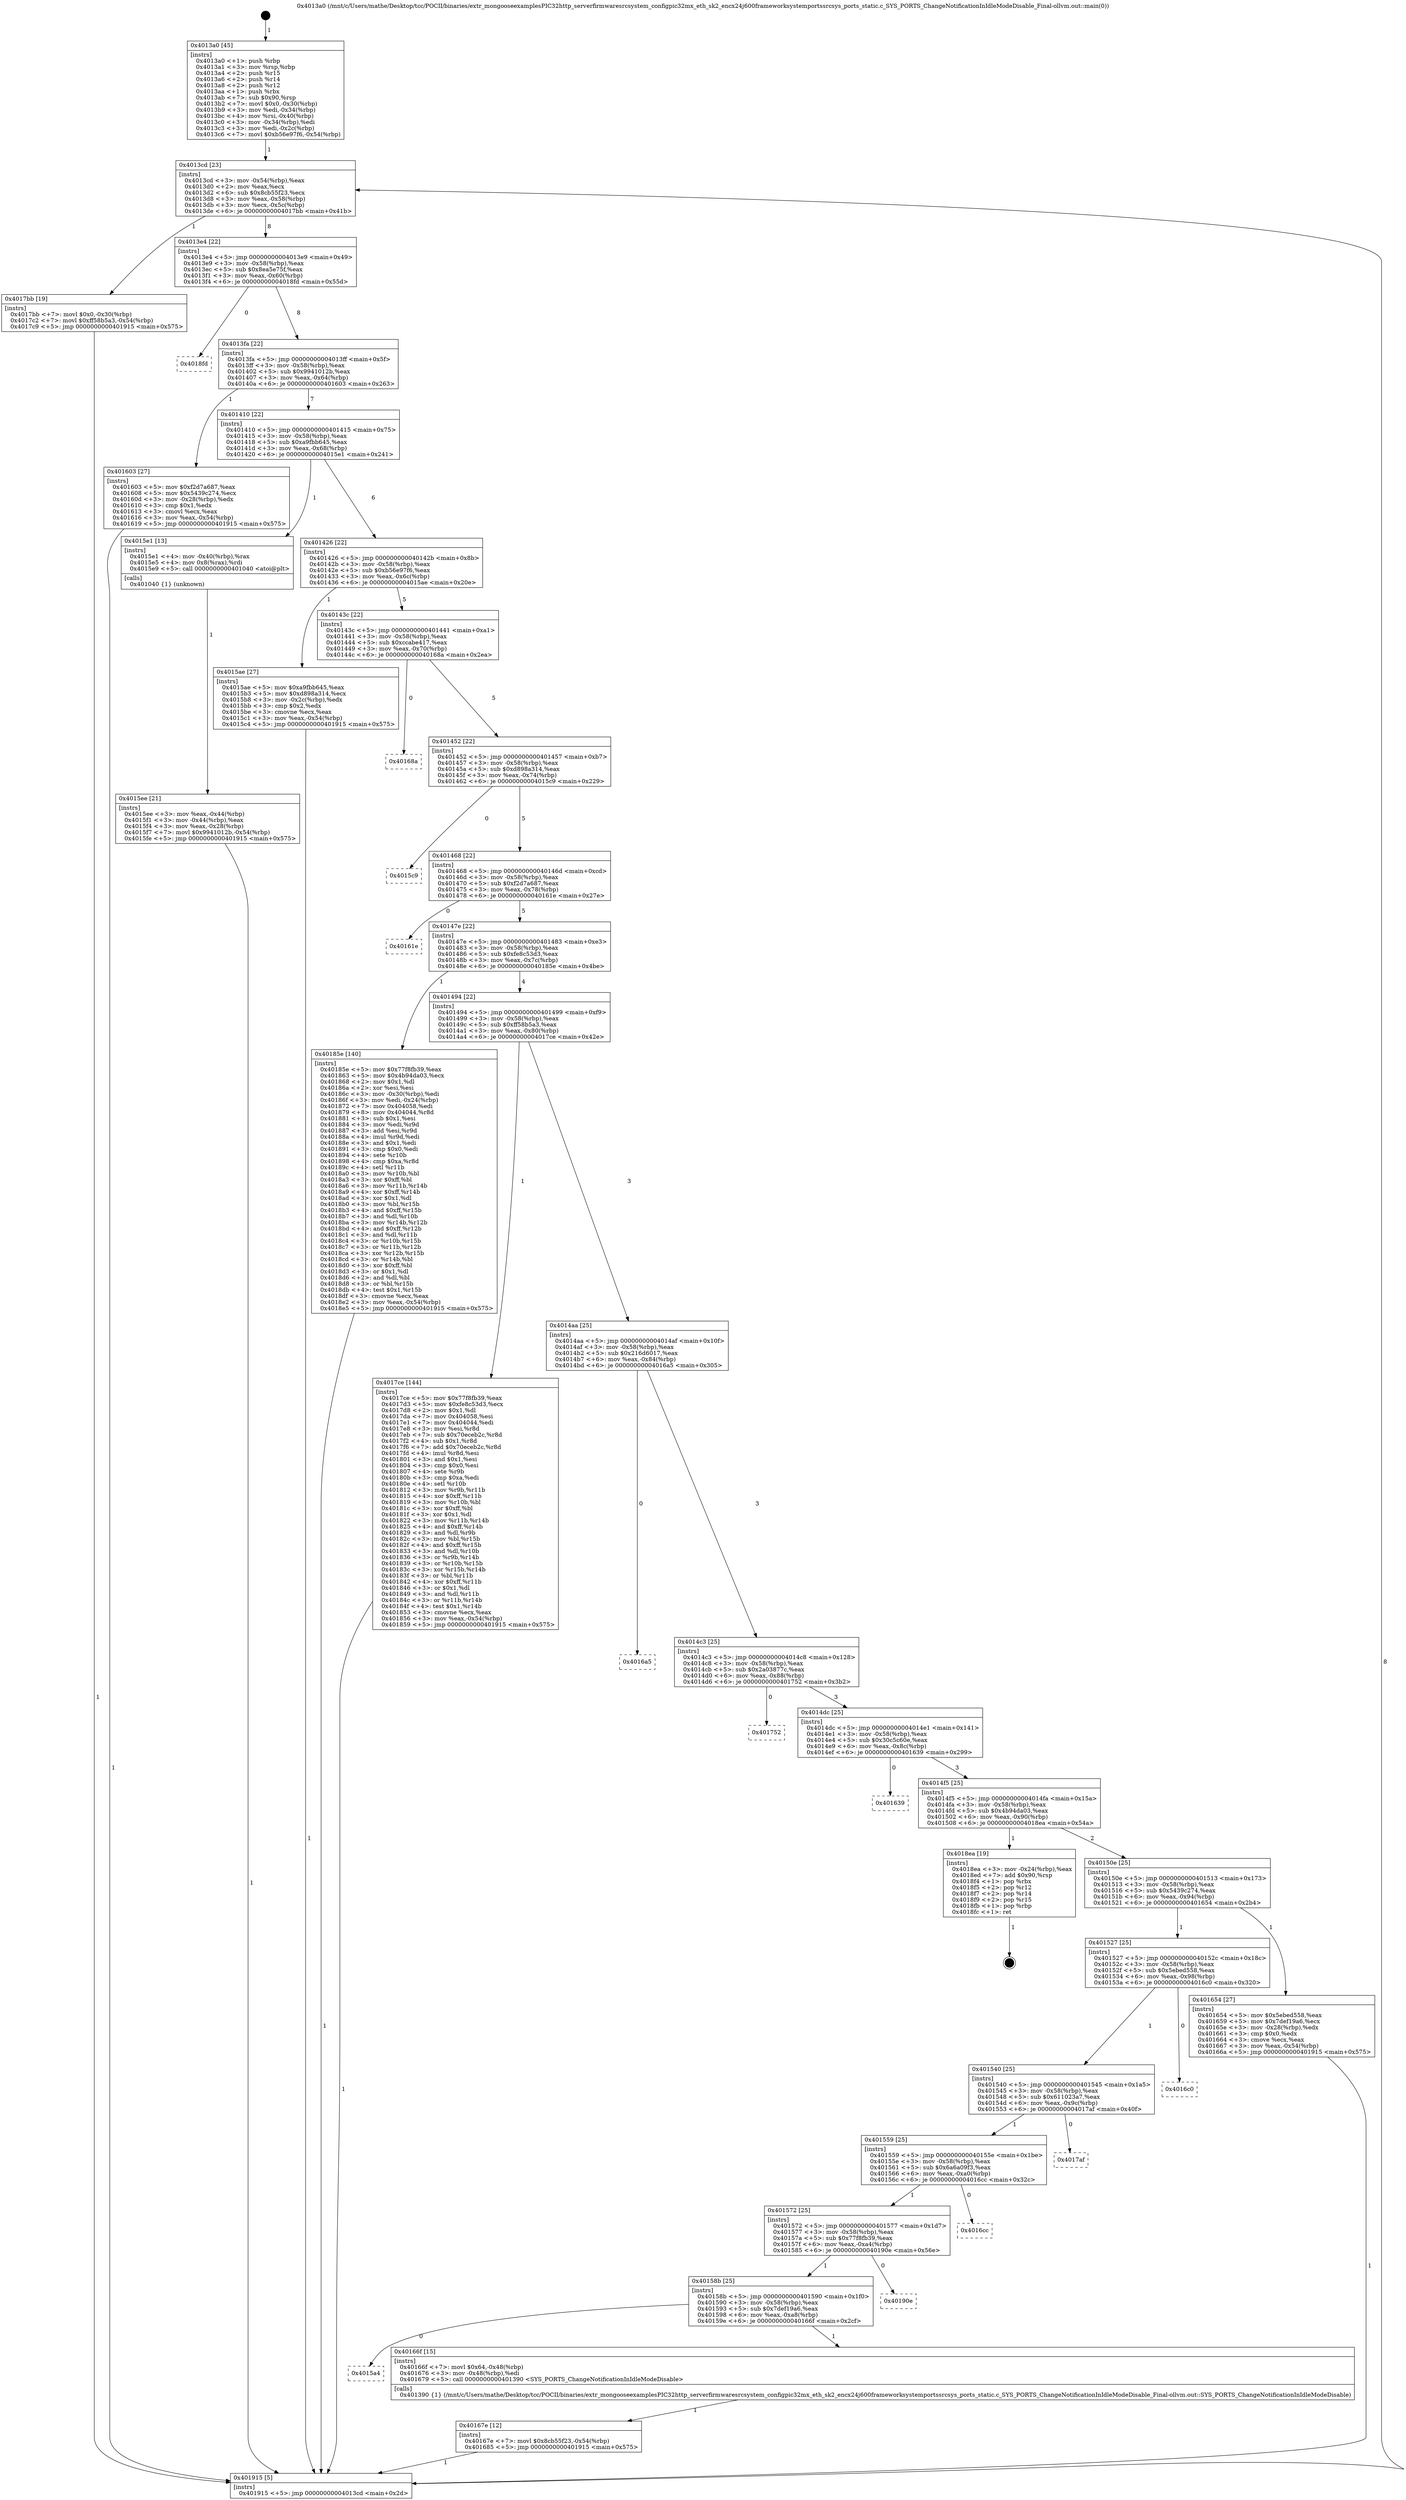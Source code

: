 digraph "0x4013a0" {
  label = "0x4013a0 (/mnt/c/Users/mathe/Desktop/tcc/POCII/binaries/extr_mongooseexamplesPIC32http_serverfirmwaresrcsystem_configpic32mx_eth_sk2_encx24j600frameworksystemportssrcsys_ports_static.c_SYS_PORTS_ChangeNotificationInIdleModeDisable_Final-ollvm.out::main(0))"
  labelloc = "t"
  node[shape=record]

  Entry [label="",width=0.3,height=0.3,shape=circle,fillcolor=black,style=filled]
  "0x4013cd" [label="{
     0x4013cd [23]\l
     | [instrs]\l
     &nbsp;&nbsp;0x4013cd \<+3\>: mov -0x54(%rbp),%eax\l
     &nbsp;&nbsp;0x4013d0 \<+2\>: mov %eax,%ecx\l
     &nbsp;&nbsp;0x4013d2 \<+6\>: sub $0x8cb55f23,%ecx\l
     &nbsp;&nbsp;0x4013d8 \<+3\>: mov %eax,-0x58(%rbp)\l
     &nbsp;&nbsp;0x4013db \<+3\>: mov %ecx,-0x5c(%rbp)\l
     &nbsp;&nbsp;0x4013de \<+6\>: je 00000000004017bb \<main+0x41b\>\l
  }"]
  "0x4017bb" [label="{
     0x4017bb [19]\l
     | [instrs]\l
     &nbsp;&nbsp;0x4017bb \<+7\>: movl $0x0,-0x30(%rbp)\l
     &nbsp;&nbsp;0x4017c2 \<+7\>: movl $0xff58b5a3,-0x54(%rbp)\l
     &nbsp;&nbsp;0x4017c9 \<+5\>: jmp 0000000000401915 \<main+0x575\>\l
  }"]
  "0x4013e4" [label="{
     0x4013e4 [22]\l
     | [instrs]\l
     &nbsp;&nbsp;0x4013e4 \<+5\>: jmp 00000000004013e9 \<main+0x49\>\l
     &nbsp;&nbsp;0x4013e9 \<+3\>: mov -0x58(%rbp),%eax\l
     &nbsp;&nbsp;0x4013ec \<+5\>: sub $0x8ea5e75f,%eax\l
     &nbsp;&nbsp;0x4013f1 \<+3\>: mov %eax,-0x60(%rbp)\l
     &nbsp;&nbsp;0x4013f4 \<+6\>: je 00000000004018fd \<main+0x55d\>\l
  }"]
  Exit [label="",width=0.3,height=0.3,shape=circle,fillcolor=black,style=filled,peripheries=2]
  "0x4018fd" [label="{
     0x4018fd\l
  }", style=dashed]
  "0x4013fa" [label="{
     0x4013fa [22]\l
     | [instrs]\l
     &nbsp;&nbsp;0x4013fa \<+5\>: jmp 00000000004013ff \<main+0x5f\>\l
     &nbsp;&nbsp;0x4013ff \<+3\>: mov -0x58(%rbp),%eax\l
     &nbsp;&nbsp;0x401402 \<+5\>: sub $0x9941012b,%eax\l
     &nbsp;&nbsp;0x401407 \<+3\>: mov %eax,-0x64(%rbp)\l
     &nbsp;&nbsp;0x40140a \<+6\>: je 0000000000401603 \<main+0x263\>\l
  }"]
  "0x40167e" [label="{
     0x40167e [12]\l
     | [instrs]\l
     &nbsp;&nbsp;0x40167e \<+7\>: movl $0x8cb55f23,-0x54(%rbp)\l
     &nbsp;&nbsp;0x401685 \<+5\>: jmp 0000000000401915 \<main+0x575\>\l
  }"]
  "0x401603" [label="{
     0x401603 [27]\l
     | [instrs]\l
     &nbsp;&nbsp;0x401603 \<+5\>: mov $0xf2d7a687,%eax\l
     &nbsp;&nbsp;0x401608 \<+5\>: mov $0x5439c274,%ecx\l
     &nbsp;&nbsp;0x40160d \<+3\>: mov -0x28(%rbp),%edx\l
     &nbsp;&nbsp;0x401610 \<+3\>: cmp $0x1,%edx\l
     &nbsp;&nbsp;0x401613 \<+3\>: cmovl %ecx,%eax\l
     &nbsp;&nbsp;0x401616 \<+3\>: mov %eax,-0x54(%rbp)\l
     &nbsp;&nbsp;0x401619 \<+5\>: jmp 0000000000401915 \<main+0x575\>\l
  }"]
  "0x401410" [label="{
     0x401410 [22]\l
     | [instrs]\l
     &nbsp;&nbsp;0x401410 \<+5\>: jmp 0000000000401415 \<main+0x75\>\l
     &nbsp;&nbsp;0x401415 \<+3\>: mov -0x58(%rbp),%eax\l
     &nbsp;&nbsp;0x401418 \<+5\>: sub $0xa9fbb645,%eax\l
     &nbsp;&nbsp;0x40141d \<+3\>: mov %eax,-0x68(%rbp)\l
     &nbsp;&nbsp;0x401420 \<+6\>: je 00000000004015e1 \<main+0x241\>\l
  }"]
  "0x4015a4" [label="{
     0x4015a4\l
  }", style=dashed]
  "0x4015e1" [label="{
     0x4015e1 [13]\l
     | [instrs]\l
     &nbsp;&nbsp;0x4015e1 \<+4\>: mov -0x40(%rbp),%rax\l
     &nbsp;&nbsp;0x4015e5 \<+4\>: mov 0x8(%rax),%rdi\l
     &nbsp;&nbsp;0x4015e9 \<+5\>: call 0000000000401040 \<atoi@plt\>\l
     | [calls]\l
     &nbsp;&nbsp;0x401040 \{1\} (unknown)\l
  }"]
  "0x401426" [label="{
     0x401426 [22]\l
     | [instrs]\l
     &nbsp;&nbsp;0x401426 \<+5\>: jmp 000000000040142b \<main+0x8b\>\l
     &nbsp;&nbsp;0x40142b \<+3\>: mov -0x58(%rbp),%eax\l
     &nbsp;&nbsp;0x40142e \<+5\>: sub $0xb56e97f6,%eax\l
     &nbsp;&nbsp;0x401433 \<+3\>: mov %eax,-0x6c(%rbp)\l
     &nbsp;&nbsp;0x401436 \<+6\>: je 00000000004015ae \<main+0x20e\>\l
  }"]
  "0x40166f" [label="{
     0x40166f [15]\l
     | [instrs]\l
     &nbsp;&nbsp;0x40166f \<+7\>: movl $0x64,-0x48(%rbp)\l
     &nbsp;&nbsp;0x401676 \<+3\>: mov -0x48(%rbp),%edi\l
     &nbsp;&nbsp;0x401679 \<+5\>: call 0000000000401390 \<SYS_PORTS_ChangeNotificationInIdleModeDisable\>\l
     | [calls]\l
     &nbsp;&nbsp;0x401390 \{1\} (/mnt/c/Users/mathe/Desktop/tcc/POCII/binaries/extr_mongooseexamplesPIC32http_serverfirmwaresrcsystem_configpic32mx_eth_sk2_encx24j600frameworksystemportssrcsys_ports_static.c_SYS_PORTS_ChangeNotificationInIdleModeDisable_Final-ollvm.out::SYS_PORTS_ChangeNotificationInIdleModeDisable)\l
  }"]
  "0x4015ae" [label="{
     0x4015ae [27]\l
     | [instrs]\l
     &nbsp;&nbsp;0x4015ae \<+5\>: mov $0xa9fbb645,%eax\l
     &nbsp;&nbsp;0x4015b3 \<+5\>: mov $0xd898a314,%ecx\l
     &nbsp;&nbsp;0x4015b8 \<+3\>: mov -0x2c(%rbp),%edx\l
     &nbsp;&nbsp;0x4015bb \<+3\>: cmp $0x2,%edx\l
     &nbsp;&nbsp;0x4015be \<+3\>: cmovne %ecx,%eax\l
     &nbsp;&nbsp;0x4015c1 \<+3\>: mov %eax,-0x54(%rbp)\l
     &nbsp;&nbsp;0x4015c4 \<+5\>: jmp 0000000000401915 \<main+0x575\>\l
  }"]
  "0x40143c" [label="{
     0x40143c [22]\l
     | [instrs]\l
     &nbsp;&nbsp;0x40143c \<+5\>: jmp 0000000000401441 \<main+0xa1\>\l
     &nbsp;&nbsp;0x401441 \<+3\>: mov -0x58(%rbp),%eax\l
     &nbsp;&nbsp;0x401444 \<+5\>: sub $0xccabe417,%eax\l
     &nbsp;&nbsp;0x401449 \<+3\>: mov %eax,-0x70(%rbp)\l
     &nbsp;&nbsp;0x40144c \<+6\>: je 000000000040168a \<main+0x2ea\>\l
  }"]
  "0x401915" [label="{
     0x401915 [5]\l
     | [instrs]\l
     &nbsp;&nbsp;0x401915 \<+5\>: jmp 00000000004013cd \<main+0x2d\>\l
  }"]
  "0x4013a0" [label="{
     0x4013a0 [45]\l
     | [instrs]\l
     &nbsp;&nbsp;0x4013a0 \<+1\>: push %rbp\l
     &nbsp;&nbsp;0x4013a1 \<+3\>: mov %rsp,%rbp\l
     &nbsp;&nbsp;0x4013a4 \<+2\>: push %r15\l
     &nbsp;&nbsp;0x4013a6 \<+2\>: push %r14\l
     &nbsp;&nbsp;0x4013a8 \<+2\>: push %r12\l
     &nbsp;&nbsp;0x4013aa \<+1\>: push %rbx\l
     &nbsp;&nbsp;0x4013ab \<+7\>: sub $0x90,%rsp\l
     &nbsp;&nbsp;0x4013b2 \<+7\>: movl $0x0,-0x30(%rbp)\l
     &nbsp;&nbsp;0x4013b9 \<+3\>: mov %edi,-0x34(%rbp)\l
     &nbsp;&nbsp;0x4013bc \<+4\>: mov %rsi,-0x40(%rbp)\l
     &nbsp;&nbsp;0x4013c0 \<+3\>: mov -0x34(%rbp),%edi\l
     &nbsp;&nbsp;0x4013c3 \<+3\>: mov %edi,-0x2c(%rbp)\l
     &nbsp;&nbsp;0x4013c6 \<+7\>: movl $0xb56e97f6,-0x54(%rbp)\l
  }"]
  "0x4015ee" [label="{
     0x4015ee [21]\l
     | [instrs]\l
     &nbsp;&nbsp;0x4015ee \<+3\>: mov %eax,-0x44(%rbp)\l
     &nbsp;&nbsp;0x4015f1 \<+3\>: mov -0x44(%rbp),%eax\l
     &nbsp;&nbsp;0x4015f4 \<+3\>: mov %eax,-0x28(%rbp)\l
     &nbsp;&nbsp;0x4015f7 \<+7\>: movl $0x9941012b,-0x54(%rbp)\l
     &nbsp;&nbsp;0x4015fe \<+5\>: jmp 0000000000401915 \<main+0x575\>\l
  }"]
  "0x40158b" [label="{
     0x40158b [25]\l
     | [instrs]\l
     &nbsp;&nbsp;0x40158b \<+5\>: jmp 0000000000401590 \<main+0x1f0\>\l
     &nbsp;&nbsp;0x401590 \<+3\>: mov -0x58(%rbp),%eax\l
     &nbsp;&nbsp;0x401593 \<+5\>: sub $0x7def19a6,%eax\l
     &nbsp;&nbsp;0x401598 \<+6\>: mov %eax,-0xa8(%rbp)\l
     &nbsp;&nbsp;0x40159e \<+6\>: je 000000000040166f \<main+0x2cf\>\l
  }"]
  "0x40168a" [label="{
     0x40168a\l
  }", style=dashed]
  "0x401452" [label="{
     0x401452 [22]\l
     | [instrs]\l
     &nbsp;&nbsp;0x401452 \<+5\>: jmp 0000000000401457 \<main+0xb7\>\l
     &nbsp;&nbsp;0x401457 \<+3\>: mov -0x58(%rbp),%eax\l
     &nbsp;&nbsp;0x40145a \<+5\>: sub $0xd898a314,%eax\l
     &nbsp;&nbsp;0x40145f \<+3\>: mov %eax,-0x74(%rbp)\l
     &nbsp;&nbsp;0x401462 \<+6\>: je 00000000004015c9 \<main+0x229\>\l
  }"]
  "0x40190e" [label="{
     0x40190e\l
  }", style=dashed]
  "0x4015c9" [label="{
     0x4015c9\l
  }", style=dashed]
  "0x401468" [label="{
     0x401468 [22]\l
     | [instrs]\l
     &nbsp;&nbsp;0x401468 \<+5\>: jmp 000000000040146d \<main+0xcd\>\l
     &nbsp;&nbsp;0x40146d \<+3\>: mov -0x58(%rbp),%eax\l
     &nbsp;&nbsp;0x401470 \<+5\>: sub $0xf2d7a687,%eax\l
     &nbsp;&nbsp;0x401475 \<+3\>: mov %eax,-0x78(%rbp)\l
     &nbsp;&nbsp;0x401478 \<+6\>: je 000000000040161e \<main+0x27e\>\l
  }"]
  "0x401572" [label="{
     0x401572 [25]\l
     | [instrs]\l
     &nbsp;&nbsp;0x401572 \<+5\>: jmp 0000000000401577 \<main+0x1d7\>\l
     &nbsp;&nbsp;0x401577 \<+3\>: mov -0x58(%rbp),%eax\l
     &nbsp;&nbsp;0x40157a \<+5\>: sub $0x77f8fb39,%eax\l
     &nbsp;&nbsp;0x40157f \<+6\>: mov %eax,-0xa4(%rbp)\l
     &nbsp;&nbsp;0x401585 \<+6\>: je 000000000040190e \<main+0x56e\>\l
  }"]
  "0x40161e" [label="{
     0x40161e\l
  }", style=dashed]
  "0x40147e" [label="{
     0x40147e [22]\l
     | [instrs]\l
     &nbsp;&nbsp;0x40147e \<+5\>: jmp 0000000000401483 \<main+0xe3\>\l
     &nbsp;&nbsp;0x401483 \<+3\>: mov -0x58(%rbp),%eax\l
     &nbsp;&nbsp;0x401486 \<+5\>: sub $0xfe8c53d3,%eax\l
     &nbsp;&nbsp;0x40148b \<+3\>: mov %eax,-0x7c(%rbp)\l
     &nbsp;&nbsp;0x40148e \<+6\>: je 000000000040185e \<main+0x4be\>\l
  }"]
  "0x4016cc" [label="{
     0x4016cc\l
  }", style=dashed]
  "0x40185e" [label="{
     0x40185e [140]\l
     | [instrs]\l
     &nbsp;&nbsp;0x40185e \<+5\>: mov $0x77f8fb39,%eax\l
     &nbsp;&nbsp;0x401863 \<+5\>: mov $0x4b94da03,%ecx\l
     &nbsp;&nbsp;0x401868 \<+2\>: mov $0x1,%dl\l
     &nbsp;&nbsp;0x40186a \<+2\>: xor %esi,%esi\l
     &nbsp;&nbsp;0x40186c \<+3\>: mov -0x30(%rbp),%edi\l
     &nbsp;&nbsp;0x40186f \<+3\>: mov %edi,-0x24(%rbp)\l
     &nbsp;&nbsp;0x401872 \<+7\>: mov 0x404058,%edi\l
     &nbsp;&nbsp;0x401879 \<+8\>: mov 0x404044,%r8d\l
     &nbsp;&nbsp;0x401881 \<+3\>: sub $0x1,%esi\l
     &nbsp;&nbsp;0x401884 \<+3\>: mov %edi,%r9d\l
     &nbsp;&nbsp;0x401887 \<+3\>: add %esi,%r9d\l
     &nbsp;&nbsp;0x40188a \<+4\>: imul %r9d,%edi\l
     &nbsp;&nbsp;0x40188e \<+3\>: and $0x1,%edi\l
     &nbsp;&nbsp;0x401891 \<+3\>: cmp $0x0,%edi\l
     &nbsp;&nbsp;0x401894 \<+4\>: sete %r10b\l
     &nbsp;&nbsp;0x401898 \<+4\>: cmp $0xa,%r8d\l
     &nbsp;&nbsp;0x40189c \<+4\>: setl %r11b\l
     &nbsp;&nbsp;0x4018a0 \<+3\>: mov %r10b,%bl\l
     &nbsp;&nbsp;0x4018a3 \<+3\>: xor $0xff,%bl\l
     &nbsp;&nbsp;0x4018a6 \<+3\>: mov %r11b,%r14b\l
     &nbsp;&nbsp;0x4018a9 \<+4\>: xor $0xff,%r14b\l
     &nbsp;&nbsp;0x4018ad \<+3\>: xor $0x1,%dl\l
     &nbsp;&nbsp;0x4018b0 \<+3\>: mov %bl,%r15b\l
     &nbsp;&nbsp;0x4018b3 \<+4\>: and $0xff,%r15b\l
     &nbsp;&nbsp;0x4018b7 \<+3\>: and %dl,%r10b\l
     &nbsp;&nbsp;0x4018ba \<+3\>: mov %r14b,%r12b\l
     &nbsp;&nbsp;0x4018bd \<+4\>: and $0xff,%r12b\l
     &nbsp;&nbsp;0x4018c1 \<+3\>: and %dl,%r11b\l
     &nbsp;&nbsp;0x4018c4 \<+3\>: or %r10b,%r15b\l
     &nbsp;&nbsp;0x4018c7 \<+3\>: or %r11b,%r12b\l
     &nbsp;&nbsp;0x4018ca \<+3\>: xor %r12b,%r15b\l
     &nbsp;&nbsp;0x4018cd \<+3\>: or %r14b,%bl\l
     &nbsp;&nbsp;0x4018d0 \<+3\>: xor $0xff,%bl\l
     &nbsp;&nbsp;0x4018d3 \<+3\>: or $0x1,%dl\l
     &nbsp;&nbsp;0x4018d6 \<+2\>: and %dl,%bl\l
     &nbsp;&nbsp;0x4018d8 \<+3\>: or %bl,%r15b\l
     &nbsp;&nbsp;0x4018db \<+4\>: test $0x1,%r15b\l
     &nbsp;&nbsp;0x4018df \<+3\>: cmovne %ecx,%eax\l
     &nbsp;&nbsp;0x4018e2 \<+3\>: mov %eax,-0x54(%rbp)\l
     &nbsp;&nbsp;0x4018e5 \<+5\>: jmp 0000000000401915 \<main+0x575\>\l
  }"]
  "0x401494" [label="{
     0x401494 [22]\l
     | [instrs]\l
     &nbsp;&nbsp;0x401494 \<+5\>: jmp 0000000000401499 \<main+0xf9\>\l
     &nbsp;&nbsp;0x401499 \<+3\>: mov -0x58(%rbp),%eax\l
     &nbsp;&nbsp;0x40149c \<+5\>: sub $0xff58b5a3,%eax\l
     &nbsp;&nbsp;0x4014a1 \<+3\>: mov %eax,-0x80(%rbp)\l
     &nbsp;&nbsp;0x4014a4 \<+6\>: je 00000000004017ce \<main+0x42e\>\l
  }"]
  "0x401559" [label="{
     0x401559 [25]\l
     | [instrs]\l
     &nbsp;&nbsp;0x401559 \<+5\>: jmp 000000000040155e \<main+0x1be\>\l
     &nbsp;&nbsp;0x40155e \<+3\>: mov -0x58(%rbp),%eax\l
     &nbsp;&nbsp;0x401561 \<+5\>: sub $0x6a6a09f3,%eax\l
     &nbsp;&nbsp;0x401566 \<+6\>: mov %eax,-0xa0(%rbp)\l
     &nbsp;&nbsp;0x40156c \<+6\>: je 00000000004016cc \<main+0x32c\>\l
  }"]
  "0x4017ce" [label="{
     0x4017ce [144]\l
     | [instrs]\l
     &nbsp;&nbsp;0x4017ce \<+5\>: mov $0x77f8fb39,%eax\l
     &nbsp;&nbsp;0x4017d3 \<+5\>: mov $0xfe8c53d3,%ecx\l
     &nbsp;&nbsp;0x4017d8 \<+2\>: mov $0x1,%dl\l
     &nbsp;&nbsp;0x4017da \<+7\>: mov 0x404058,%esi\l
     &nbsp;&nbsp;0x4017e1 \<+7\>: mov 0x404044,%edi\l
     &nbsp;&nbsp;0x4017e8 \<+3\>: mov %esi,%r8d\l
     &nbsp;&nbsp;0x4017eb \<+7\>: sub $0x70eceb2c,%r8d\l
     &nbsp;&nbsp;0x4017f2 \<+4\>: sub $0x1,%r8d\l
     &nbsp;&nbsp;0x4017f6 \<+7\>: add $0x70eceb2c,%r8d\l
     &nbsp;&nbsp;0x4017fd \<+4\>: imul %r8d,%esi\l
     &nbsp;&nbsp;0x401801 \<+3\>: and $0x1,%esi\l
     &nbsp;&nbsp;0x401804 \<+3\>: cmp $0x0,%esi\l
     &nbsp;&nbsp;0x401807 \<+4\>: sete %r9b\l
     &nbsp;&nbsp;0x40180b \<+3\>: cmp $0xa,%edi\l
     &nbsp;&nbsp;0x40180e \<+4\>: setl %r10b\l
     &nbsp;&nbsp;0x401812 \<+3\>: mov %r9b,%r11b\l
     &nbsp;&nbsp;0x401815 \<+4\>: xor $0xff,%r11b\l
     &nbsp;&nbsp;0x401819 \<+3\>: mov %r10b,%bl\l
     &nbsp;&nbsp;0x40181c \<+3\>: xor $0xff,%bl\l
     &nbsp;&nbsp;0x40181f \<+3\>: xor $0x1,%dl\l
     &nbsp;&nbsp;0x401822 \<+3\>: mov %r11b,%r14b\l
     &nbsp;&nbsp;0x401825 \<+4\>: and $0xff,%r14b\l
     &nbsp;&nbsp;0x401829 \<+3\>: and %dl,%r9b\l
     &nbsp;&nbsp;0x40182c \<+3\>: mov %bl,%r15b\l
     &nbsp;&nbsp;0x40182f \<+4\>: and $0xff,%r15b\l
     &nbsp;&nbsp;0x401833 \<+3\>: and %dl,%r10b\l
     &nbsp;&nbsp;0x401836 \<+3\>: or %r9b,%r14b\l
     &nbsp;&nbsp;0x401839 \<+3\>: or %r10b,%r15b\l
     &nbsp;&nbsp;0x40183c \<+3\>: xor %r15b,%r14b\l
     &nbsp;&nbsp;0x40183f \<+3\>: or %bl,%r11b\l
     &nbsp;&nbsp;0x401842 \<+4\>: xor $0xff,%r11b\l
     &nbsp;&nbsp;0x401846 \<+3\>: or $0x1,%dl\l
     &nbsp;&nbsp;0x401849 \<+3\>: and %dl,%r11b\l
     &nbsp;&nbsp;0x40184c \<+3\>: or %r11b,%r14b\l
     &nbsp;&nbsp;0x40184f \<+4\>: test $0x1,%r14b\l
     &nbsp;&nbsp;0x401853 \<+3\>: cmovne %ecx,%eax\l
     &nbsp;&nbsp;0x401856 \<+3\>: mov %eax,-0x54(%rbp)\l
     &nbsp;&nbsp;0x401859 \<+5\>: jmp 0000000000401915 \<main+0x575\>\l
  }"]
  "0x4014aa" [label="{
     0x4014aa [25]\l
     | [instrs]\l
     &nbsp;&nbsp;0x4014aa \<+5\>: jmp 00000000004014af \<main+0x10f\>\l
     &nbsp;&nbsp;0x4014af \<+3\>: mov -0x58(%rbp),%eax\l
     &nbsp;&nbsp;0x4014b2 \<+5\>: sub $0x216d6017,%eax\l
     &nbsp;&nbsp;0x4014b7 \<+6\>: mov %eax,-0x84(%rbp)\l
     &nbsp;&nbsp;0x4014bd \<+6\>: je 00000000004016a5 \<main+0x305\>\l
  }"]
  "0x4017af" [label="{
     0x4017af\l
  }", style=dashed]
  "0x4016a5" [label="{
     0x4016a5\l
  }", style=dashed]
  "0x4014c3" [label="{
     0x4014c3 [25]\l
     | [instrs]\l
     &nbsp;&nbsp;0x4014c3 \<+5\>: jmp 00000000004014c8 \<main+0x128\>\l
     &nbsp;&nbsp;0x4014c8 \<+3\>: mov -0x58(%rbp),%eax\l
     &nbsp;&nbsp;0x4014cb \<+5\>: sub $0x2a03877c,%eax\l
     &nbsp;&nbsp;0x4014d0 \<+6\>: mov %eax,-0x88(%rbp)\l
     &nbsp;&nbsp;0x4014d6 \<+6\>: je 0000000000401752 \<main+0x3b2\>\l
  }"]
  "0x401540" [label="{
     0x401540 [25]\l
     | [instrs]\l
     &nbsp;&nbsp;0x401540 \<+5\>: jmp 0000000000401545 \<main+0x1a5\>\l
     &nbsp;&nbsp;0x401545 \<+3\>: mov -0x58(%rbp),%eax\l
     &nbsp;&nbsp;0x401548 \<+5\>: sub $0x611023a7,%eax\l
     &nbsp;&nbsp;0x40154d \<+6\>: mov %eax,-0x9c(%rbp)\l
     &nbsp;&nbsp;0x401553 \<+6\>: je 00000000004017af \<main+0x40f\>\l
  }"]
  "0x401752" [label="{
     0x401752\l
  }", style=dashed]
  "0x4014dc" [label="{
     0x4014dc [25]\l
     | [instrs]\l
     &nbsp;&nbsp;0x4014dc \<+5\>: jmp 00000000004014e1 \<main+0x141\>\l
     &nbsp;&nbsp;0x4014e1 \<+3\>: mov -0x58(%rbp),%eax\l
     &nbsp;&nbsp;0x4014e4 \<+5\>: sub $0x30c5c60e,%eax\l
     &nbsp;&nbsp;0x4014e9 \<+6\>: mov %eax,-0x8c(%rbp)\l
     &nbsp;&nbsp;0x4014ef \<+6\>: je 0000000000401639 \<main+0x299\>\l
  }"]
  "0x4016c0" [label="{
     0x4016c0\l
  }", style=dashed]
  "0x401639" [label="{
     0x401639\l
  }", style=dashed]
  "0x4014f5" [label="{
     0x4014f5 [25]\l
     | [instrs]\l
     &nbsp;&nbsp;0x4014f5 \<+5\>: jmp 00000000004014fa \<main+0x15a\>\l
     &nbsp;&nbsp;0x4014fa \<+3\>: mov -0x58(%rbp),%eax\l
     &nbsp;&nbsp;0x4014fd \<+5\>: sub $0x4b94da03,%eax\l
     &nbsp;&nbsp;0x401502 \<+6\>: mov %eax,-0x90(%rbp)\l
     &nbsp;&nbsp;0x401508 \<+6\>: je 00000000004018ea \<main+0x54a\>\l
  }"]
  "0x401527" [label="{
     0x401527 [25]\l
     | [instrs]\l
     &nbsp;&nbsp;0x401527 \<+5\>: jmp 000000000040152c \<main+0x18c\>\l
     &nbsp;&nbsp;0x40152c \<+3\>: mov -0x58(%rbp),%eax\l
     &nbsp;&nbsp;0x40152f \<+5\>: sub $0x5ebed558,%eax\l
     &nbsp;&nbsp;0x401534 \<+6\>: mov %eax,-0x98(%rbp)\l
     &nbsp;&nbsp;0x40153a \<+6\>: je 00000000004016c0 \<main+0x320\>\l
  }"]
  "0x4018ea" [label="{
     0x4018ea [19]\l
     | [instrs]\l
     &nbsp;&nbsp;0x4018ea \<+3\>: mov -0x24(%rbp),%eax\l
     &nbsp;&nbsp;0x4018ed \<+7\>: add $0x90,%rsp\l
     &nbsp;&nbsp;0x4018f4 \<+1\>: pop %rbx\l
     &nbsp;&nbsp;0x4018f5 \<+2\>: pop %r12\l
     &nbsp;&nbsp;0x4018f7 \<+2\>: pop %r14\l
     &nbsp;&nbsp;0x4018f9 \<+2\>: pop %r15\l
     &nbsp;&nbsp;0x4018fb \<+1\>: pop %rbp\l
     &nbsp;&nbsp;0x4018fc \<+1\>: ret\l
  }"]
  "0x40150e" [label="{
     0x40150e [25]\l
     | [instrs]\l
     &nbsp;&nbsp;0x40150e \<+5\>: jmp 0000000000401513 \<main+0x173\>\l
     &nbsp;&nbsp;0x401513 \<+3\>: mov -0x58(%rbp),%eax\l
     &nbsp;&nbsp;0x401516 \<+5\>: sub $0x5439c274,%eax\l
     &nbsp;&nbsp;0x40151b \<+6\>: mov %eax,-0x94(%rbp)\l
     &nbsp;&nbsp;0x401521 \<+6\>: je 0000000000401654 \<main+0x2b4\>\l
  }"]
  "0x401654" [label="{
     0x401654 [27]\l
     | [instrs]\l
     &nbsp;&nbsp;0x401654 \<+5\>: mov $0x5ebed558,%eax\l
     &nbsp;&nbsp;0x401659 \<+5\>: mov $0x7def19a6,%ecx\l
     &nbsp;&nbsp;0x40165e \<+3\>: mov -0x28(%rbp),%edx\l
     &nbsp;&nbsp;0x401661 \<+3\>: cmp $0x0,%edx\l
     &nbsp;&nbsp;0x401664 \<+3\>: cmove %ecx,%eax\l
     &nbsp;&nbsp;0x401667 \<+3\>: mov %eax,-0x54(%rbp)\l
     &nbsp;&nbsp;0x40166a \<+5\>: jmp 0000000000401915 \<main+0x575\>\l
  }"]
  Entry -> "0x4013a0" [label=" 1"]
  "0x4013cd" -> "0x4017bb" [label=" 1"]
  "0x4013cd" -> "0x4013e4" [label=" 8"]
  "0x4018ea" -> Exit [label=" 1"]
  "0x4013e4" -> "0x4018fd" [label=" 0"]
  "0x4013e4" -> "0x4013fa" [label=" 8"]
  "0x40185e" -> "0x401915" [label=" 1"]
  "0x4013fa" -> "0x401603" [label=" 1"]
  "0x4013fa" -> "0x401410" [label=" 7"]
  "0x4017ce" -> "0x401915" [label=" 1"]
  "0x401410" -> "0x4015e1" [label=" 1"]
  "0x401410" -> "0x401426" [label=" 6"]
  "0x4017bb" -> "0x401915" [label=" 1"]
  "0x401426" -> "0x4015ae" [label=" 1"]
  "0x401426" -> "0x40143c" [label=" 5"]
  "0x4015ae" -> "0x401915" [label=" 1"]
  "0x4013a0" -> "0x4013cd" [label=" 1"]
  "0x401915" -> "0x4013cd" [label=" 8"]
  "0x4015e1" -> "0x4015ee" [label=" 1"]
  "0x4015ee" -> "0x401915" [label=" 1"]
  "0x401603" -> "0x401915" [label=" 1"]
  "0x40167e" -> "0x401915" [label=" 1"]
  "0x40143c" -> "0x40168a" [label=" 0"]
  "0x40143c" -> "0x401452" [label=" 5"]
  "0x40158b" -> "0x4015a4" [label=" 0"]
  "0x401452" -> "0x4015c9" [label=" 0"]
  "0x401452" -> "0x401468" [label=" 5"]
  "0x40158b" -> "0x40166f" [label=" 1"]
  "0x401468" -> "0x40161e" [label=" 0"]
  "0x401468" -> "0x40147e" [label=" 5"]
  "0x401572" -> "0x40158b" [label=" 1"]
  "0x40147e" -> "0x40185e" [label=" 1"]
  "0x40147e" -> "0x401494" [label=" 4"]
  "0x401572" -> "0x40190e" [label=" 0"]
  "0x401494" -> "0x4017ce" [label=" 1"]
  "0x401494" -> "0x4014aa" [label=" 3"]
  "0x401559" -> "0x401572" [label=" 1"]
  "0x4014aa" -> "0x4016a5" [label=" 0"]
  "0x4014aa" -> "0x4014c3" [label=" 3"]
  "0x401559" -> "0x4016cc" [label=" 0"]
  "0x4014c3" -> "0x401752" [label=" 0"]
  "0x4014c3" -> "0x4014dc" [label=" 3"]
  "0x401540" -> "0x401559" [label=" 1"]
  "0x4014dc" -> "0x401639" [label=" 0"]
  "0x4014dc" -> "0x4014f5" [label=" 3"]
  "0x401540" -> "0x4017af" [label=" 0"]
  "0x4014f5" -> "0x4018ea" [label=" 1"]
  "0x4014f5" -> "0x40150e" [label=" 2"]
  "0x401527" -> "0x401540" [label=" 1"]
  "0x40150e" -> "0x401654" [label=" 1"]
  "0x40150e" -> "0x401527" [label=" 1"]
  "0x401654" -> "0x401915" [label=" 1"]
  "0x40166f" -> "0x40167e" [label=" 1"]
  "0x401527" -> "0x4016c0" [label=" 0"]
}
